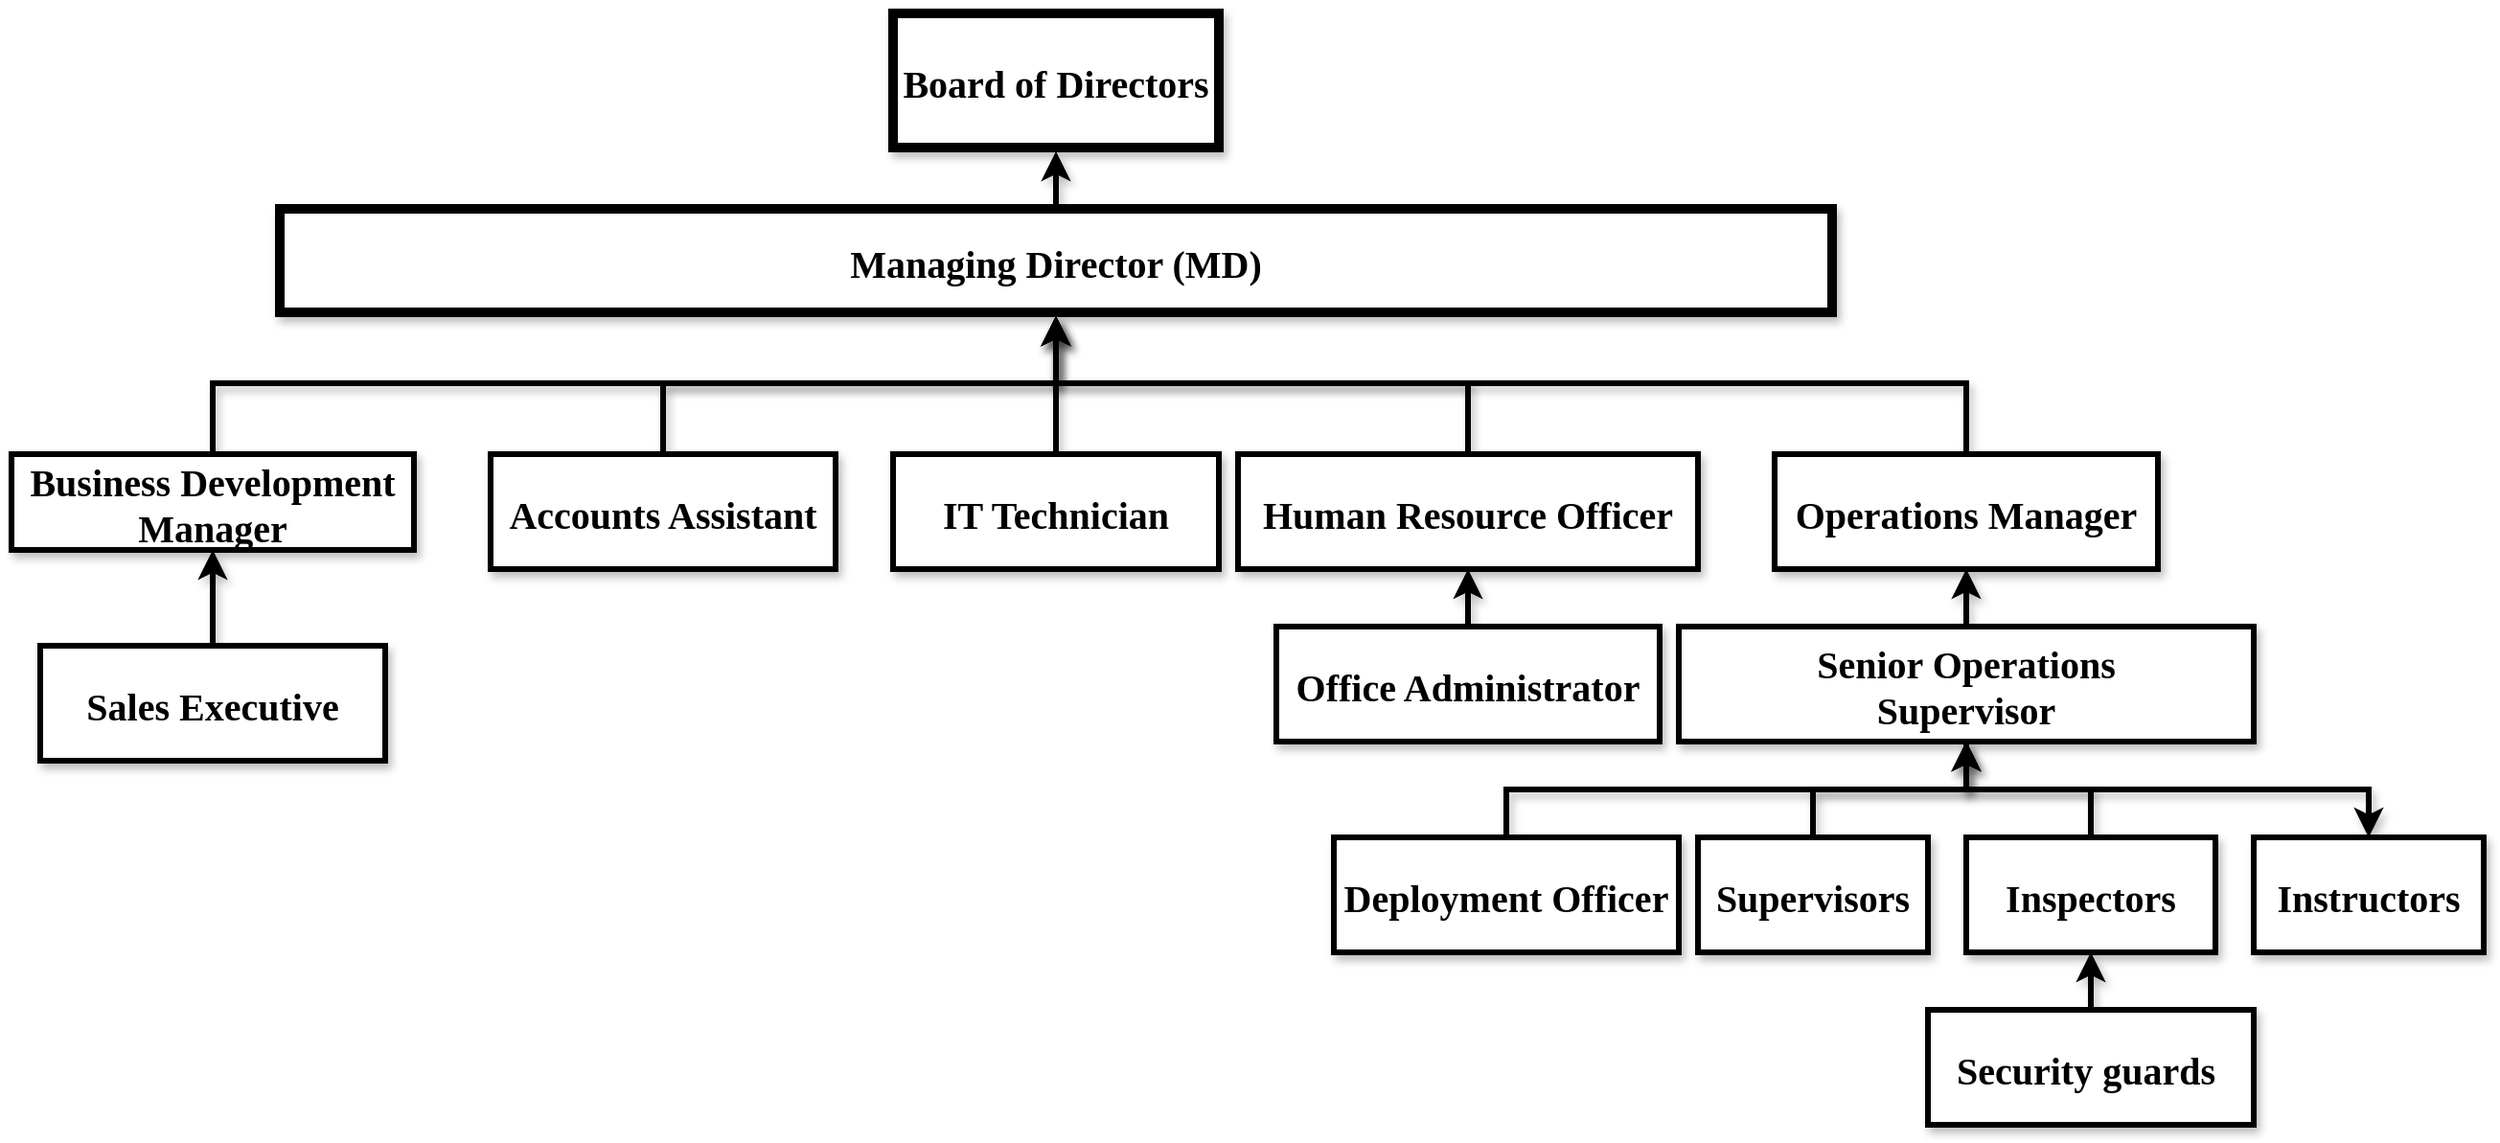 <mxfile version="26.0.16">
  <diagram name="Page-1" id="AJRmofzPEsTIlUFj2CXO">
    <mxGraphModel dx="1730" dy="460" grid="1" gridSize="10" guides="1" tooltips="1" connect="1" arrows="1" fold="1" page="1" pageScale="1" pageWidth="850" pageHeight="1100" math="0" shadow="0">
      <root>
        <mxCell id="0" />
        <mxCell id="1" parent="0" />
        <mxCell id="A1Uzxhxm5-m14l__Z3a2-18" value="" style="edgeStyle=orthogonalEdgeStyle;rounded=0;orthogonalLoop=1;jettySize=auto;fontStyle=1;shadow=1;fontSize=20;fontFamily=Times New Roman;textShadow=0;labelBorderColor=none;strokeWidth=3;" edge="1" parent="1" source="3" target="A1Uzxhxm5-m14l__Z3a2-17">
          <mxGeometry relative="1" as="geometry" />
        </mxCell>
        <mxCell id="A1Uzxhxm5-m14l__Z3a2-23" value="" style="edgeStyle=orthogonalEdgeStyle;rounded=0;orthogonalLoop=1;jettySize=auto;fontStyle=1;shadow=1;fontSize=20;fontFamily=Times New Roman;textShadow=0;labelBorderColor=none;strokeWidth=3;" edge="1" parent="1" source="A1Uzxhxm5-m14l__Z3a2-22" target="3">
          <mxGeometry relative="1" as="geometry" />
        </mxCell>
        <mxCell id="A1Uzxhxm5-m14l__Z3a2-26" value="" style="edgeStyle=orthogonalEdgeStyle;rounded=0;orthogonalLoop=1;jettySize=auto;fontStyle=1;shadow=1;fontSize=20;fontFamily=Times New Roman;textShadow=0;labelBorderColor=none;strokeWidth=3;" edge="1" parent="1" source="A1Uzxhxm5-m14l__Z3a2-25" target="3">
          <mxGeometry relative="1" as="geometry" />
        </mxCell>
        <mxCell id="A1Uzxhxm5-m14l__Z3a2-28" value="" style="edgeStyle=orthogonalEdgeStyle;rounded=0;orthogonalLoop=1;jettySize=auto;fontStyle=1;shadow=1;fontSize=20;fontFamily=Times New Roman;textShadow=0;labelBorderColor=none;strokeWidth=3;" edge="1" parent="1" source="A1Uzxhxm5-m14l__Z3a2-27" target="3">
          <mxGeometry relative="1" as="geometry" />
        </mxCell>
        <mxCell id="A1Uzxhxm5-m14l__Z3a2-33" value="" style="edgeStyle=orthogonalEdgeStyle;rounded=0;orthogonalLoop=1;jettySize=auto;fontStyle=1;shadow=1;fontSize=20;fontFamily=Times New Roman;textShadow=0;labelBorderColor=none;strokeWidth=3;" edge="1" parent="1" source="A1Uzxhxm5-m14l__Z3a2-32" target="3">
          <mxGeometry relative="1" as="geometry" />
        </mxCell>
        <mxCell id="A1Uzxhxm5-m14l__Z3a2-37" value="" style="edgeStyle=orthogonalEdgeStyle;rounded=0;orthogonalLoop=1;jettySize=auto;fontStyle=1;shadow=1;fontSize=20;fontFamily=Times New Roman;textShadow=0;labelBorderColor=none;strokeWidth=3;" edge="1" parent="1" source="A1Uzxhxm5-m14l__Z3a2-36" target="3">
          <mxGeometry relative="1" as="geometry" />
        </mxCell>
        <mxCell id="3" value="Managing Director (MD)" style="strokeWidth=5;fontStyle=1;shadow=1;fontSize=20;fontFamily=Times New Roman;textShadow=0;labelBorderColor=none;perimeterSpacing=2;" parent="1" vertex="1">
          <mxGeometry x="-30" y="112" width="810" height="54" as="geometry" />
        </mxCell>
        <mxCell id="A1Uzxhxm5-m14l__Z3a2-17" value="Board of Directors" style="strokeWidth=5;fontStyle=1;shadow=1;fontSize=20;fontFamily=Times New Roman;textShadow=0;labelBorderColor=none;perimeterSpacing=2;" vertex="1" parent="1">
          <mxGeometry x="290" y="10" width="170" height="70" as="geometry" />
        </mxCell>
        <mxCell id="A1Uzxhxm5-m14l__Z3a2-22" value="Accounts Assistant" style="strokeWidth=3;fontStyle=1;shadow=1;fontSize=20;fontFamily=Times New Roman;textShadow=0;labelBorderColor=none;" vertex="1" parent="1">
          <mxGeometry x="80" y="240" width="180" height="60" as="geometry" />
        </mxCell>
        <mxCell id="A1Uzxhxm5-m14l__Z3a2-25" value="IT Technician" style="strokeWidth=3;fontStyle=1;shadow=1;fontSize=20;fontFamily=Times New Roman;textShadow=0;labelBorderColor=none;" vertex="1" parent="1">
          <mxGeometry x="290" y="240" width="170" height="60" as="geometry" />
        </mxCell>
        <mxCell id="A1Uzxhxm5-m14l__Z3a2-31" value="" style="edgeStyle=orthogonalEdgeStyle;rounded=0;orthogonalLoop=1;jettySize=auto;fontStyle=1;shadow=1;fontSize=20;fontFamily=Times New Roman;textShadow=0;labelBorderColor=none;strokeWidth=3;" edge="1" parent="1" source="A1Uzxhxm5-m14l__Z3a2-30" target="A1Uzxhxm5-m14l__Z3a2-27">
          <mxGeometry relative="1" as="geometry" />
        </mxCell>
        <mxCell id="A1Uzxhxm5-m14l__Z3a2-27" value="Human Resource Officer" style="strokeWidth=3;fontStyle=1;shadow=1;fontSize=20;fontFamily=Times New Roman;textShadow=0;labelBorderColor=none;" vertex="1" parent="1">
          <mxGeometry x="470" y="240" width="240" height="60" as="geometry" />
        </mxCell>
        <mxCell id="A1Uzxhxm5-m14l__Z3a2-30" value="Office Administrator" style="strokeWidth=3;fontStyle=1;shadow=1;fontSize=20;fontFamily=Times New Roman;textShadow=0;labelBorderColor=none;" vertex="1" parent="1">
          <mxGeometry x="490" y="330" width="200" height="60" as="geometry" />
        </mxCell>
        <mxCell id="A1Uzxhxm5-m14l__Z3a2-35" value="" style="edgeStyle=orthogonalEdgeStyle;rounded=0;orthogonalLoop=1;jettySize=auto;fontStyle=1;shadow=1;fontSize=20;fontFamily=Times New Roman;textShadow=0;labelBorderColor=none;strokeWidth=3;" edge="1" parent="1" source="A1Uzxhxm5-m14l__Z3a2-34" target="A1Uzxhxm5-m14l__Z3a2-32">
          <mxGeometry relative="1" as="geometry" />
        </mxCell>
        <mxCell id="A1Uzxhxm5-m14l__Z3a2-32" value="Business Development&#xa;Manager" style="strokeWidth=3;fontStyle=1;shadow=1;fontSize=20;fontFamily=Times New Roman;textShadow=0;labelBorderColor=none;" vertex="1" parent="1">
          <mxGeometry x="-170" y="240" width="210" height="50" as="geometry" />
        </mxCell>
        <mxCell id="A1Uzxhxm5-m14l__Z3a2-34" value="Sales Executive" style="strokeWidth=3;fontStyle=1;shadow=1;fontSize=20;fontFamily=Times New Roman;textShadow=0;labelBorderColor=none;" vertex="1" parent="1">
          <mxGeometry x="-155" y="340" width="180" height="60" as="geometry" />
        </mxCell>
        <mxCell id="A1Uzxhxm5-m14l__Z3a2-39" value="" style="edgeStyle=orthogonalEdgeStyle;rounded=0;orthogonalLoop=1;jettySize=auto;fontStyle=1;shadow=1;fontSize=20;fontFamily=Times New Roman;textShadow=0;labelBorderColor=none;strokeWidth=3;" edge="1" parent="1" source="A1Uzxhxm5-m14l__Z3a2-38" target="A1Uzxhxm5-m14l__Z3a2-36">
          <mxGeometry relative="1" as="geometry" />
        </mxCell>
        <mxCell id="A1Uzxhxm5-m14l__Z3a2-36" value="Operations Manager" style="strokeWidth=3;fontStyle=1;shadow=1;fontSize=20;fontFamily=Times New Roman;textShadow=0;labelBorderColor=none;" vertex="1" parent="1">
          <mxGeometry x="750" y="240" width="200" height="60" as="geometry" />
        </mxCell>
        <mxCell id="A1Uzxhxm5-m14l__Z3a2-41" value="" style="edgeStyle=orthogonalEdgeStyle;rounded=0;orthogonalLoop=1;jettySize=auto;fontStyle=1;shadow=1;fontSize=20;fontFamily=Times New Roman;textShadow=0;labelBorderColor=none;strokeWidth=3;" edge="1" parent="1" source="A1Uzxhxm5-m14l__Z3a2-40" target="A1Uzxhxm5-m14l__Z3a2-38">
          <mxGeometry relative="1" as="geometry" />
        </mxCell>
        <mxCell id="A1Uzxhxm5-m14l__Z3a2-45" value="" style="edgeStyle=orthogonalEdgeStyle;rounded=0;orthogonalLoop=1;jettySize=auto;fontStyle=1;shadow=1;fontSize=20;fontFamily=Times New Roman;textShadow=0;labelBorderColor=none;strokeWidth=3;" edge="1" parent="1" source="A1Uzxhxm5-m14l__Z3a2-44" target="A1Uzxhxm5-m14l__Z3a2-38">
          <mxGeometry relative="1" as="geometry" />
        </mxCell>
        <mxCell id="A1Uzxhxm5-m14l__Z3a2-47" value="" style="edgeStyle=orthogonalEdgeStyle;rounded=0;orthogonalLoop=1;jettySize=auto;fontStyle=1;shadow=1;fontSize=20;fontFamily=Times New Roman;textShadow=0;labelBorderColor=none;strokeWidth=3;" edge="1" parent="1" source="A1Uzxhxm5-m14l__Z3a2-46" target="A1Uzxhxm5-m14l__Z3a2-38">
          <mxGeometry relative="1" as="geometry" />
        </mxCell>
        <mxCell id="A1Uzxhxm5-m14l__Z3a2-49" value="" style="edgeStyle=orthogonalEdgeStyle;rounded=0;orthogonalLoop=1;jettySize=auto;fontStyle=1;shadow=1;fontSize=20;fontFamily=Times New Roman;textShadow=0;labelBorderColor=none;strokeWidth=3;" edge="1" parent="1" source="A1Uzxhxm5-m14l__Z3a2-38" target="A1Uzxhxm5-m14l__Z3a2-48">
          <mxGeometry relative="1" as="geometry" />
        </mxCell>
        <mxCell id="A1Uzxhxm5-m14l__Z3a2-38" value="Senior Operations&#xa;Supervisor" style="strokeWidth=3;fontStyle=1;shadow=1;fontSize=20;fontFamily=Times New Roman;textShadow=0;labelBorderColor=none;" vertex="1" parent="1">
          <mxGeometry x="700" y="330" width="300" height="60" as="geometry" />
        </mxCell>
        <mxCell id="A1Uzxhxm5-m14l__Z3a2-40" value="Deployment Officer" style="strokeWidth=3;fontStyle=1;shadow=1;fontSize=20;fontFamily=Times New Roman;textShadow=0;labelBorderColor=none;" vertex="1" parent="1">
          <mxGeometry x="520" y="440" width="180" height="60" as="geometry" />
        </mxCell>
        <mxCell id="A1Uzxhxm5-m14l__Z3a2-51" value="" style="edgeStyle=orthogonalEdgeStyle;rounded=0;orthogonalLoop=1;jettySize=auto;fontStyle=1;shadow=1;fontSize=20;fontFamily=Times New Roman;textShadow=0;labelBorderColor=none;strokeWidth=3;" edge="1" parent="1" source="A1Uzxhxm5-m14l__Z3a2-50" target="A1Uzxhxm5-m14l__Z3a2-44">
          <mxGeometry relative="1" as="geometry" />
        </mxCell>
        <mxCell id="A1Uzxhxm5-m14l__Z3a2-44" value="Inspectors" style="strokeWidth=3;fontStyle=1;shadow=1;fontSize=20;fontFamily=Times New Roman;textShadow=0;labelBorderColor=none;" vertex="1" parent="1">
          <mxGeometry x="850" y="440" width="130" height="60" as="geometry" />
        </mxCell>
        <mxCell id="A1Uzxhxm5-m14l__Z3a2-46" value="Supervisors" style="strokeWidth=3;fontStyle=1;shadow=1;fontSize=20;fontFamily=Times New Roman;textShadow=0;labelBorderColor=none;" vertex="1" parent="1">
          <mxGeometry x="710" y="440" width="120" height="60" as="geometry" />
        </mxCell>
        <mxCell id="A1Uzxhxm5-m14l__Z3a2-48" value="Instructors" style="strokeWidth=3;fontStyle=1;shadow=1;fontSize=20;fontFamily=Times New Roman;textShadow=0;labelBorderColor=none;" vertex="1" parent="1">
          <mxGeometry x="1000" y="440" width="120" height="60" as="geometry" />
        </mxCell>
        <mxCell id="A1Uzxhxm5-m14l__Z3a2-50" value="Security guards " style="strokeWidth=3;fontStyle=1;shadow=1;fontSize=20;fontFamily=Times New Roman;textShadow=0;labelBorderColor=none;" vertex="1" parent="1">
          <mxGeometry x="830" y="530" width="170" height="60" as="geometry" />
        </mxCell>
      </root>
    </mxGraphModel>
  </diagram>
</mxfile>
